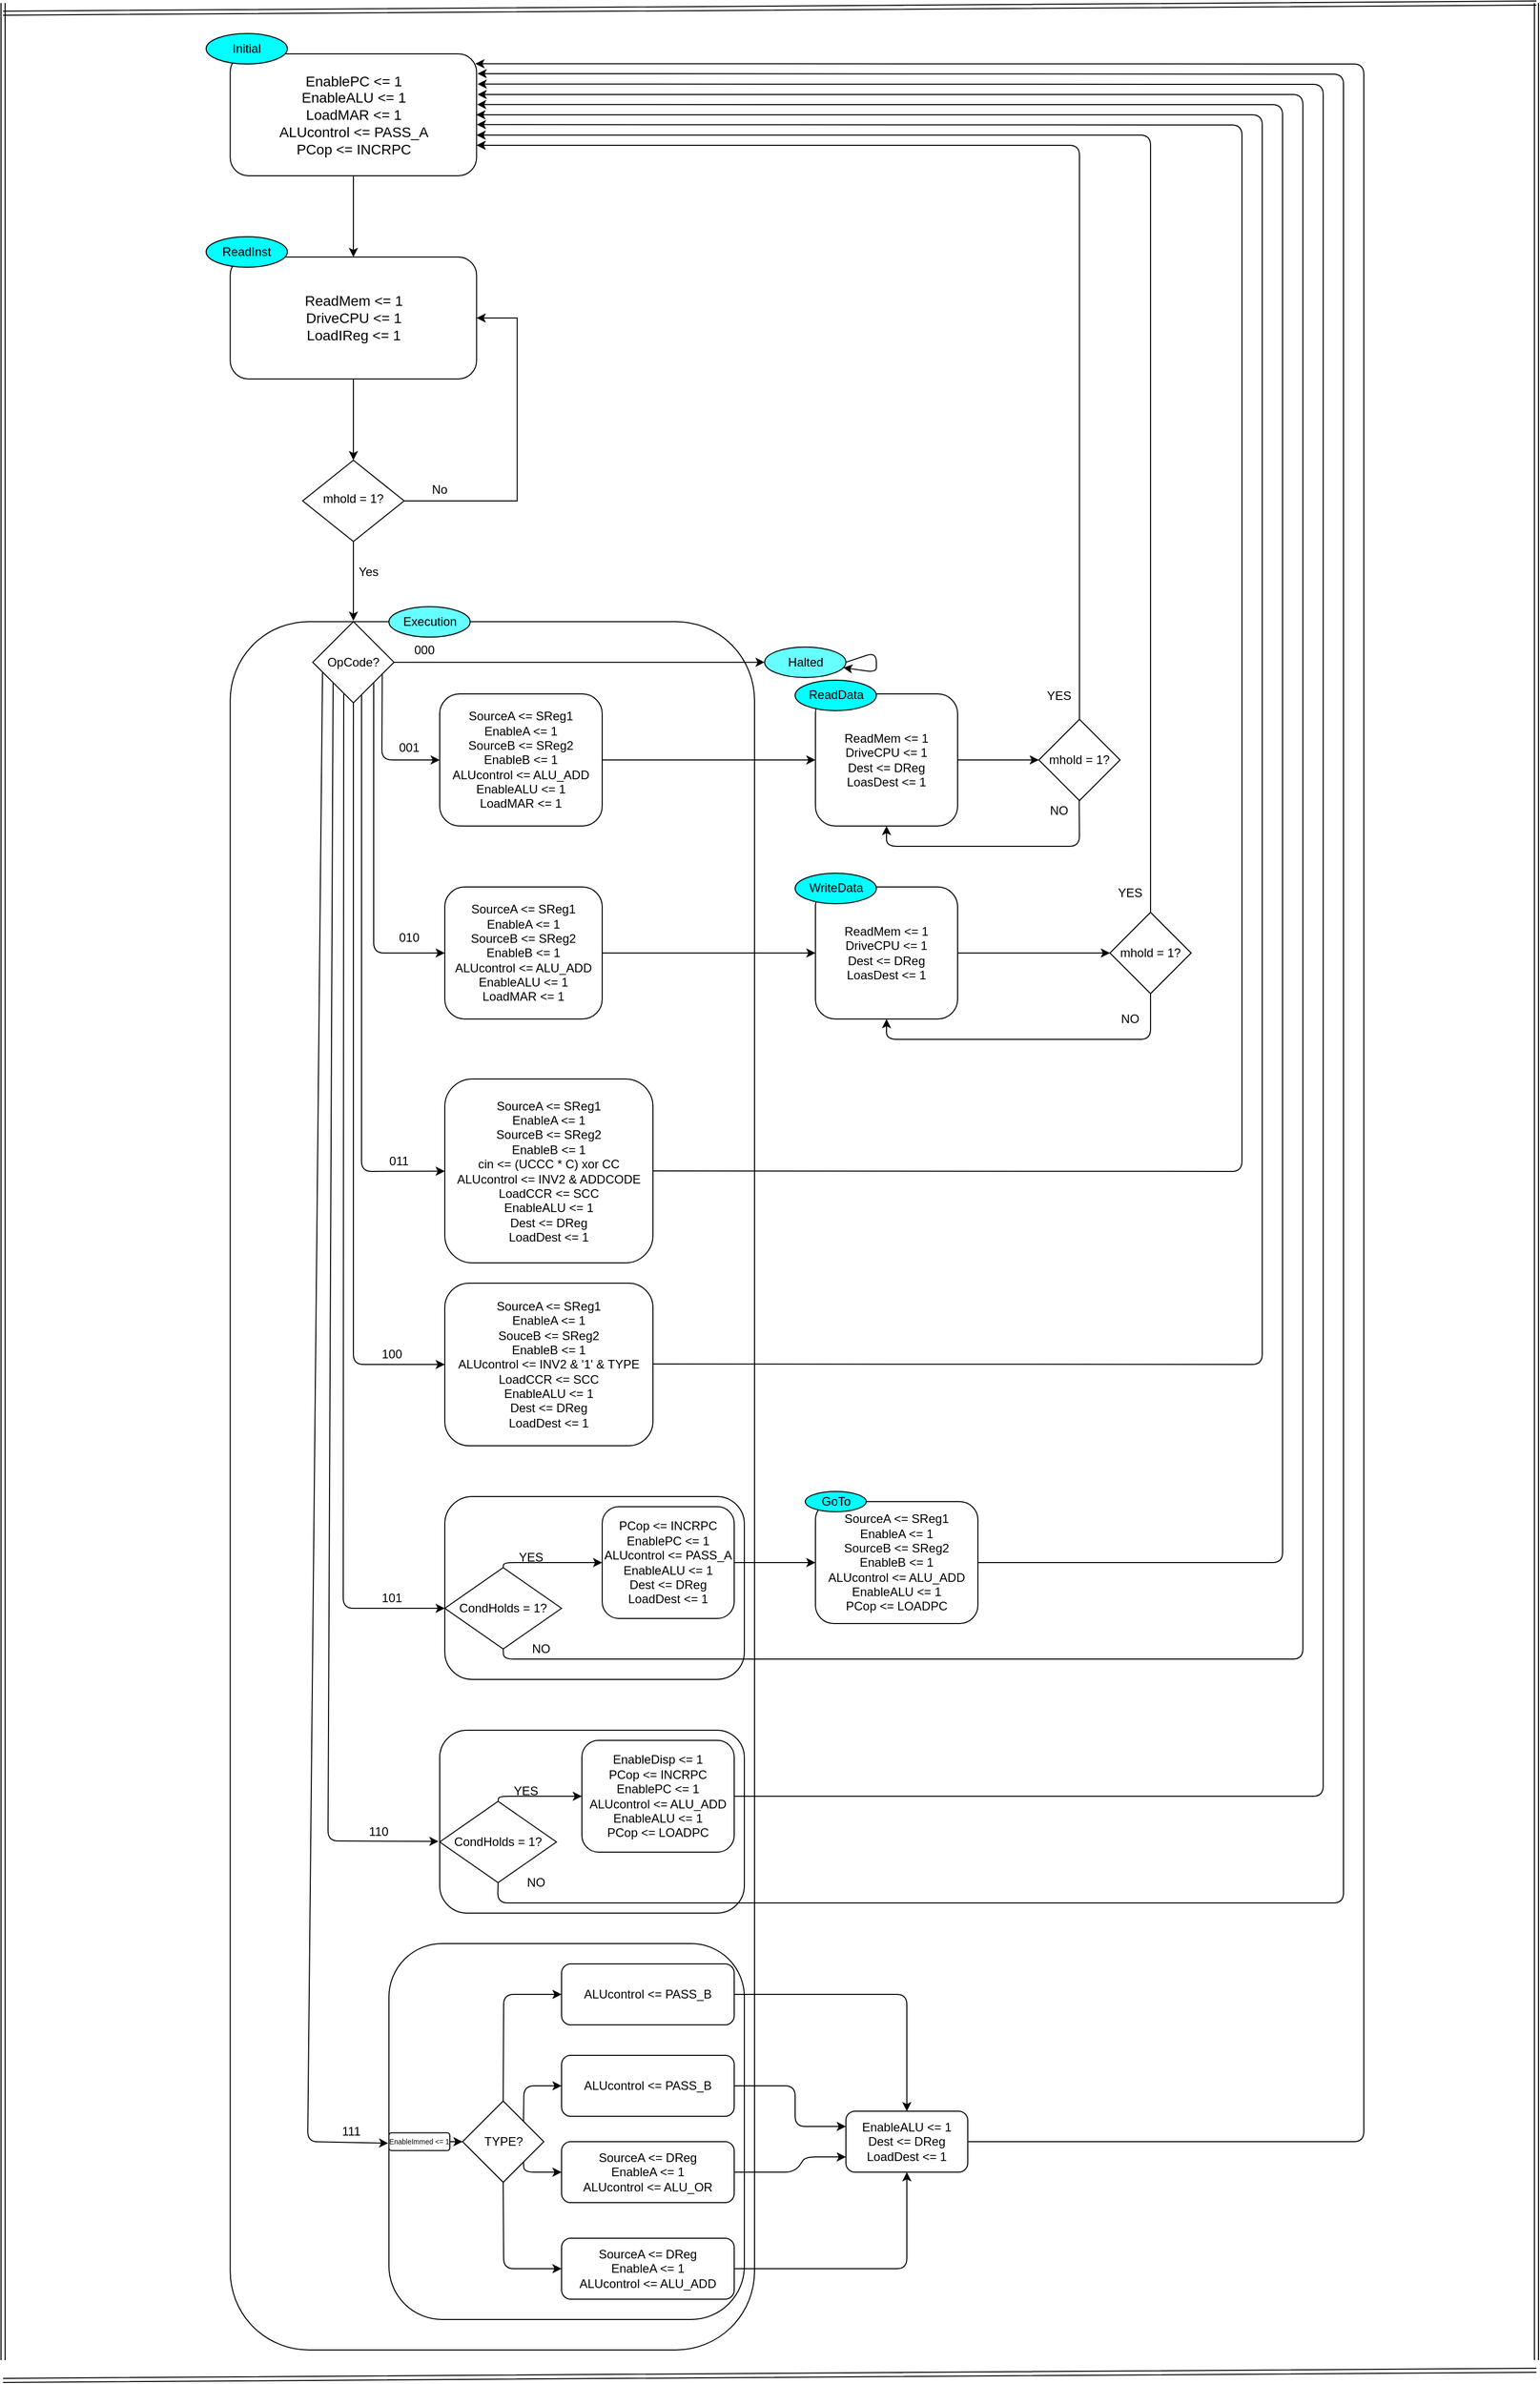 <mxfile version="13.1.11" type="device"><diagram id="C5RBs43oDa-KdzZeNtuy" name="Page-1"><mxGraphModel dx="2279" dy="2579" grid="1" gridSize="10" guides="1" tooltips="1" connect="1" arrows="1" fold="0" page="1" pageScale="1" pageWidth="827" pageHeight="1169" math="0" shadow="0"><root><mxCell id="WIyWlLk6GJQsqaUBKTNV-0"/><mxCell id="WIyWlLk6GJQsqaUBKTNV-1" parent="WIyWlLk6GJQsqaUBKTNV-0"/><mxCell id="sz8PeYaoMI6KrUiNtrEP-50" value="" style="edgeStyle=orthogonalEdgeStyle;rounded=0;orthogonalLoop=1;jettySize=auto;html=1;" parent="WIyWlLk6GJQsqaUBKTNV-1" source="WIyWlLk6GJQsqaUBKTNV-3" target="sz8PeYaoMI6KrUiNtrEP-1" edge="1"><mxGeometry relative="1" as="geometry"/></mxCell><mxCell id="WIyWlLk6GJQsqaUBKTNV-3" value="&lt;font style=&quot;font-size: 14px&quot;&gt;EnablePC &amp;lt;= 1&lt;br&gt;EnableALU &amp;lt;= 1&lt;br&gt;LoadMAR &amp;lt;= 1&lt;br&gt;ALUcontrol &amp;lt;= PASS_A&lt;br&gt;PCop &amp;lt;= INCRPC&lt;/font&gt;" style="rounded=1;whiteSpace=wrap;html=1;fontSize=12;glass=0;strokeWidth=1;shadow=0;" parent="WIyWlLk6GJQsqaUBKTNV-1" vertex="1"><mxGeometry x="1103.71" y="40" width="242.59" height="120" as="geometry"/></mxCell><mxCell id="sz8PeYaoMI6KrUiNtrEP-52" value="" style="edgeStyle=orthogonalEdgeStyle;rounded=0;orthogonalLoop=1;jettySize=auto;html=1;entryX=1;entryY=0.5;entryDx=0;entryDy=0;exitX=1;exitY=0.5;exitDx=0;exitDy=0;" parent="WIyWlLk6GJQsqaUBKTNV-1" source="WIyWlLk6GJQsqaUBKTNV-10" target="sz8PeYaoMI6KrUiNtrEP-1" edge="1"><mxGeometry relative="1" as="geometry"><mxPoint x="1386.3" y="300" as="targetPoint"/><Array as="points"><mxPoint x="1386.3" y="480"/><mxPoint x="1386.3" y="300"/></Array></mxGeometry></mxCell><mxCell id="WIyWlLk6GJQsqaUBKTNV-10" value="mhold = 1?" style="rhombus;whiteSpace=wrap;html=1;shadow=0;fontFamily=Helvetica;fontSize=12;align=center;strokeWidth=1;spacing=6;spacingTop=-4;" parent="WIyWlLk6GJQsqaUBKTNV-1" vertex="1"><mxGeometry x="1175.01" y="440" width="100" height="80" as="geometry"/></mxCell><mxCell id="sz8PeYaoMI6KrUiNtrEP-1" value="&lt;font style=&quot;font-size: 14px&quot;&gt;ReadMem &amp;lt;= 1&lt;br&gt;DriveCPU &amp;lt;= 1&lt;br&gt;LoadIReg &amp;lt;= 1&lt;/font&gt;" style="rounded=1;whiteSpace=wrap;html=1;" parent="WIyWlLk6GJQsqaUBKTNV-1" vertex="1"><mxGeometry x="1103.71" y="240" width="242.59" height="120" as="geometry"/></mxCell><mxCell id="sz8PeYaoMI6KrUiNtrEP-2" value="ReadInst" style="ellipse;whiteSpace=wrap;html=1;fillColor=#00FFFF;" parent="WIyWlLk6GJQsqaUBKTNV-1" vertex="1"><mxGeometry x="1080" y="220" width="80" height="30" as="geometry"/></mxCell><mxCell id="sz8PeYaoMI6KrUiNtrEP-3" value="Initial" style="ellipse;whiteSpace=wrap;html=1;fillColor=#00FFFF;" parent="WIyWlLk6GJQsqaUBKTNV-1" vertex="1"><mxGeometry x="1080" y="20" width="80" height="30" as="geometry"/></mxCell><mxCell id="sz8PeYaoMI6KrUiNtrEP-53" value="No" style="text;html=1;strokeColor=none;fillColor=none;align=center;verticalAlign=middle;whiteSpace=wrap;rounded=0;" parent="WIyWlLk6GJQsqaUBKTNV-1" vertex="1"><mxGeometry x="1290.3" y="459.41" width="40" height="20" as="geometry"/></mxCell><mxCell id="sz8PeYaoMI6KrUiNtrEP-54" value="" style="endArrow=classic;html=1;exitX=0.5;exitY=1;exitDx=0;exitDy=0;entryX=0.5;entryY=0;entryDx=0;entryDy=0;" parent="WIyWlLk6GJQsqaUBKTNV-1" source="sz8PeYaoMI6KrUiNtrEP-1" target="WIyWlLk6GJQsqaUBKTNV-10" edge="1"><mxGeometry width="50" height="50" relative="1" as="geometry"><mxPoint x="1206.3" y="410" as="sourcePoint"/><mxPoint x="1256.3" y="360" as="targetPoint"/></mxGeometry></mxCell><mxCell id="kN3cmHAn6LeQfgWfdMpv-16" value="" style="rounded=1;whiteSpace=wrap;html=1;" vertex="1" parent="WIyWlLk6GJQsqaUBKTNV-1"><mxGeometry x="1103.71" y="598.82" width="516.29" height="1701.18" as="geometry"/></mxCell><mxCell id="kN3cmHAn6LeQfgWfdMpv-17" value="" style="endArrow=classic;html=1;exitX=0.5;exitY=1;exitDx=0;exitDy=0;" edge="1" parent="WIyWlLk6GJQsqaUBKTNV-1" source="WIyWlLk6GJQsqaUBKTNV-10"><mxGeometry width="50" height="50" relative="1" as="geometry"><mxPoint x="1190" y="570" as="sourcePoint"/><mxPoint x="1225" y="598" as="targetPoint"/></mxGeometry></mxCell><mxCell id="kN3cmHAn6LeQfgWfdMpv-18" value="Yes" style="text;html=1;strokeColor=none;fillColor=none;align=center;verticalAlign=middle;whiteSpace=wrap;rounded=0;" vertex="1" parent="WIyWlLk6GJQsqaUBKTNV-1"><mxGeometry x="1220" y="540" width="40" height="20" as="geometry"/></mxCell><mxCell id="kN3cmHAn6LeQfgWfdMpv-19" value="OpCode?" style="rhombus;whiteSpace=wrap;html=1;" vertex="1" parent="WIyWlLk6GJQsqaUBKTNV-1"><mxGeometry x="1185.01" y="598.82" width="80" height="80" as="geometry"/></mxCell><mxCell id="kN3cmHAn6LeQfgWfdMpv-20" value="" style="endArrow=classic;html=1;exitX=1;exitY=0.5;exitDx=0;exitDy=0;entryX=0;entryY=0.5;entryDx=0;entryDy=0;" edge="1" parent="WIyWlLk6GJQsqaUBKTNV-1" source="kN3cmHAn6LeQfgWfdMpv-19" target="kN3cmHAn6LeQfgWfdMpv-57"><mxGeometry width="50" height="50" relative="1" as="geometry"><mxPoint x="1260" y="692.36" as="sourcePoint"/><mxPoint x="1580" y="639" as="targetPoint"/></mxGeometry></mxCell><mxCell id="kN3cmHAn6LeQfgWfdMpv-21" value="" style="endArrow=classic;html=1;exitX=0.855;exitY=0.637;exitDx=0;exitDy=0;exitPerimeter=0;" edge="1" parent="WIyWlLk6GJQsqaUBKTNV-1" source="kN3cmHAn6LeQfgWfdMpv-19" target="kN3cmHAn6LeQfgWfdMpv-22"><mxGeometry width="50" height="50" relative="1" as="geometry"><mxPoint x="1260" y="663" as="sourcePoint"/><mxPoint x="1610" y="680" as="targetPoint"/><Array as="points"><mxPoint x="1253" y="735"/></Array></mxGeometry></mxCell><mxCell id="kN3cmHAn6LeQfgWfdMpv-22" value="SourceA &amp;lt;= SReg1&lt;br&gt;EnableA &amp;lt;= 1&lt;br&gt;SourceB &amp;lt;= SReg2&lt;br&gt;EnableB &amp;lt;= 1&lt;br&gt;ALUcontrol &amp;lt;= ALU_ADD&lt;br&gt;EnableALU &amp;lt;= 1&lt;br&gt;LoadMAR &amp;lt;= 1" style="rounded=1;whiteSpace=wrap;html=1;" vertex="1" parent="WIyWlLk6GJQsqaUBKTNV-1"><mxGeometry x="1310" y="670" width="160" height="130" as="geometry"/></mxCell><mxCell id="kN3cmHAn6LeQfgWfdMpv-25" value="SourceA &amp;lt;= SReg1&lt;br&gt;EnableA &amp;lt;= 1&lt;br&gt;SourceB &amp;lt;= SReg2&lt;br&gt;EnableB &amp;lt;= 1&lt;br&gt;ALUcontrol &amp;lt;= ALU_ADD&lt;br&gt;EnableALU &amp;lt;= 1&lt;br&gt;LoadMAR &amp;lt;= 1" style="rounded=1;whiteSpace=wrap;html=1;" vertex="1" parent="WIyWlLk6GJQsqaUBKTNV-1"><mxGeometry x="1315.01" y="860" width="154.99" height="130" as="geometry"/></mxCell><mxCell id="kN3cmHAn6LeQfgWfdMpv-31" value="" style="endArrow=classic;html=1;entryX=0;entryY=0.5;entryDx=0;entryDy=0;exitX=1;exitY=1;exitDx=0;exitDy=0;" edge="1" parent="WIyWlLk6GJQsqaUBKTNV-1" source="kN3cmHAn6LeQfgWfdMpv-19" target="kN3cmHAn6LeQfgWfdMpv-25"><mxGeometry width="50" height="50" relative="1" as="geometry"><mxPoint x="1194" y="771.17" as="sourcePoint"/><mxPoint x="1244" y="721.17" as="targetPoint"/><Array as="points"><mxPoint x="1245" y="925"/></Array></mxGeometry></mxCell><mxCell id="kN3cmHAn6LeQfgWfdMpv-32" value="ReadMem &amp;lt;= 1&lt;br&gt;DriveCPU &amp;lt;= 1&lt;br&gt;Dest &amp;lt;= DReg&lt;br&gt;LoasDest &amp;lt;= 1" style="rounded=1;whiteSpace=wrap;html=1;" vertex="1" parent="WIyWlLk6GJQsqaUBKTNV-1"><mxGeometry x="1680" y="670" width="140" height="130" as="geometry"/></mxCell><mxCell id="kN3cmHAn6LeQfgWfdMpv-33" value="" style="ellipse;whiteSpace=wrap;html=1;fillColor=#00FFFF;" vertex="1" parent="WIyWlLk6GJQsqaUBKTNV-1"><mxGeometry x="1660" y="656.48" width="80" height="30" as="geometry"/></mxCell><mxCell id="kN3cmHAn6LeQfgWfdMpv-34" value="ReadData" style="text;html=1;strokeColor=none;fillColor=none;align=center;verticalAlign=middle;whiteSpace=wrap;rounded=0;" vertex="1" parent="WIyWlLk6GJQsqaUBKTNV-1"><mxGeometry x="1682.5" y="666.48" width="35" height="10" as="geometry"/></mxCell><mxCell id="kN3cmHAn6LeQfgWfdMpv-35" value="000" style="text;html=1;strokeColor=none;fillColor=none;align=center;verticalAlign=middle;whiteSpace=wrap;rounded=0;" vertex="1" parent="WIyWlLk6GJQsqaUBKTNV-1"><mxGeometry x="1275.01" y="617.06" width="40" height="20" as="geometry"/></mxCell><mxCell id="kN3cmHAn6LeQfgWfdMpv-36" value="001" style="text;html=1;strokeColor=none;fillColor=none;align=center;verticalAlign=middle;whiteSpace=wrap;rounded=0;" vertex="1" parent="WIyWlLk6GJQsqaUBKTNV-1"><mxGeometry x="1260" y="713.24" width="40" height="20" as="geometry"/></mxCell><mxCell id="kN3cmHAn6LeQfgWfdMpv-37" value="010" style="text;html=1;strokeColor=none;fillColor=none;align=center;verticalAlign=middle;whiteSpace=wrap;rounded=0;" vertex="1" parent="WIyWlLk6GJQsqaUBKTNV-1"><mxGeometry x="1260" y="900" width="40" height="20" as="geometry"/></mxCell><mxCell id="kN3cmHAn6LeQfgWfdMpv-38" value="" style="endArrow=classic;html=1;entryX=0;entryY=0.5;entryDx=0;entryDy=0;exitX=1;exitY=0.5;exitDx=0;exitDy=0;" edge="1" parent="WIyWlLk6GJQsqaUBKTNV-1" source="kN3cmHAn6LeQfgWfdMpv-22" target="kN3cmHAn6LeQfgWfdMpv-32"><mxGeometry width="50" height="50" relative="1" as="geometry"><mxPoint x="1440" y="700" as="sourcePoint"/><mxPoint x="1490" y="650" as="targetPoint"/></mxGeometry></mxCell><mxCell id="kN3cmHAn6LeQfgWfdMpv-39" value="" style="endArrow=classic;html=1;exitX=1;exitY=0.5;exitDx=0;exitDy=0;" edge="1" parent="WIyWlLk6GJQsqaUBKTNV-1" source="kN3cmHAn6LeQfgWfdMpv-32"><mxGeometry width="50" height="50" relative="1" as="geometry"><mxPoint x="1910" y="760" as="sourcePoint"/><mxPoint x="1900" y="735" as="targetPoint"/></mxGeometry></mxCell><mxCell id="kN3cmHAn6LeQfgWfdMpv-40" value="mhold = 1?" style="rhombus;whiteSpace=wrap;html=1;" vertex="1" parent="WIyWlLk6GJQsqaUBKTNV-1"><mxGeometry x="1900" y="695" width="80" height="80" as="geometry"/></mxCell><mxCell id="kN3cmHAn6LeQfgWfdMpv-42" value="" style="endArrow=classic;html=1;exitX=0.5;exitY=0;exitDx=0;exitDy=0;entryX=1;entryY=0.75;entryDx=0;entryDy=0;" edge="1" parent="WIyWlLk6GJQsqaUBKTNV-1" source="kN3cmHAn6LeQfgWfdMpv-40" target="WIyWlLk6GJQsqaUBKTNV-3"><mxGeometry width="50" height="50" relative="1" as="geometry"><mxPoint x="1860" y="687.06" as="sourcePoint"/><mxPoint x="1370" y="160" as="targetPoint"/><Array as="points"><mxPoint x="1940" y="130"/></Array></mxGeometry></mxCell><mxCell id="kN3cmHAn6LeQfgWfdMpv-43" value="" style="endArrow=classic;html=1;exitX=0.5;exitY=0;exitDx=0;exitDy=0;entryX=0.5;entryY=1;entryDx=0;entryDy=0;" edge="1" parent="WIyWlLk6GJQsqaUBKTNV-1" target="kN3cmHAn6LeQfgWfdMpv-32"><mxGeometry width="50" height="50" relative="1" as="geometry"><mxPoint x="1939.71" y="775" as="sourcePoint"/><mxPoint x="1790" y="920" as="targetPoint"/><Array as="points"><mxPoint x="1940" y="820"/><mxPoint x="1750" y="820"/></Array></mxGeometry></mxCell><mxCell id="kN3cmHAn6LeQfgWfdMpv-44" value="NO" style="text;html=1;strokeColor=none;fillColor=none;align=center;verticalAlign=middle;whiteSpace=wrap;rounded=0;" vertex="1" parent="WIyWlLk6GJQsqaUBKTNV-1"><mxGeometry x="1900" y="775" width="40" height="20" as="geometry"/></mxCell><mxCell id="kN3cmHAn6LeQfgWfdMpv-45" value="YES" style="text;html=1;strokeColor=none;fillColor=none;align=center;verticalAlign=middle;whiteSpace=wrap;rounded=0;" vertex="1" parent="WIyWlLk6GJQsqaUBKTNV-1"><mxGeometry x="1900" y="662.36" width="40" height="20" as="geometry"/></mxCell><mxCell id="kN3cmHAn6LeQfgWfdMpv-47" value="ReadMem &amp;lt;= 1&lt;br&gt;DriveCPU &amp;lt;= 1&lt;br&gt;Dest &amp;lt;= DReg&lt;br&gt;LoasDest &amp;lt;= 1" style="rounded=1;whiteSpace=wrap;html=1;" vertex="1" parent="WIyWlLk6GJQsqaUBKTNV-1"><mxGeometry x="1680" y="860" width="140" height="130" as="geometry"/></mxCell><mxCell id="kN3cmHAn6LeQfgWfdMpv-48" value="" style="ellipse;whiteSpace=wrap;html=1;fillColor=#00FFFF;" vertex="1" parent="WIyWlLk6GJQsqaUBKTNV-1"><mxGeometry x="1660" y="846.48" width="80" height="30" as="geometry"/></mxCell><mxCell id="kN3cmHAn6LeQfgWfdMpv-49" value="WriteData" style="text;html=1;strokeColor=none;fillColor=none;align=center;verticalAlign=middle;whiteSpace=wrap;rounded=0;" vertex="1" parent="WIyWlLk6GJQsqaUBKTNV-1"><mxGeometry x="1682.5" y="856.48" width="35" height="10" as="geometry"/></mxCell><mxCell id="kN3cmHAn6LeQfgWfdMpv-50" value="" style="endArrow=classic;html=1;exitX=1;exitY=0.5;exitDx=0;exitDy=0;entryX=0;entryY=0.5;entryDx=0;entryDy=0;" edge="1" parent="WIyWlLk6GJQsqaUBKTNV-1" source="kN3cmHAn6LeQfgWfdMpv-47" target="kN3cmHAn6LeQfgWfdMpv-51"><mxGeometry width="50" height="50" relative="1" as="geometry"><mxPoint x="1910" y="950" as="sourcePoint"/><mxPoint x="1900" y="925" as="targetPoint"/></mxGeometry></mxCell><mxCell id="kN3cmHAn6LeQfgWfdMpv-51" value="mhold = 1?" style="rhombus;whiteSpace=wrap;html=1;" vertex="1" parent="WIyWlLk6GJQsqaUBKTNV-1"><mxGeometry x="1970" y="885" width="80" height="80" as="geometry"/></mxCell><mxCell id="kN3cmHAn6LeQfgWfdMpv-52" value="" style="endArrow=classic;html=1;exitX=0.5;exitY=1;exitDx=0;exitDy=0;entryX=0.5;entryY=1;entryDx=0;entryDy=0;" edge="1" parent="WIyWlLk6GJQsqaUBKTNV-1" target="kN3cmHAn6LeQfgWfdMpv-47" source="kN3cmHAn6LeQfgWfdMpv-51"><mxGeometry width="50" height="50" relative="1" as="geometry"><mxPoint x="1939.71" y="965" as="sourcePoint"/><mxPoint x="1790" y="1110" as="targetPoint"/><Array as="points"><mxPoint x="2010" y="1010"/><mxPoint x="1750" y="1010"/></Array></mxGeometry></mxCell><mxCell id="kN3cmHAn6LeQfgWfdMpv-53" value="NO" style="text;html=1;strokeColor=none;fillColor=none;align=center;verticalAlign=middle;whiteSpace=wrap;rounded=0;" vertex="1" parent="WIyWlLk6GJQsqaUBKTNV-1"><mxGeometry x="1970" y="980" width="40" height="20" as="geometry"/></mxCell><mxCell id="kN3cmHAn6LeQfgWfdMpv-54" value="YES" style="text;html=1;strokeColor=none;fillColor=none;align=center;verticalAlign=middle;whiteSpace=wrap;rounded=0;" vertex="1" parent="WIyWlLk6GJQsqaUBKTNV-1"><mxGeometry x="1970" y="856.48" width="40" height="20" as="geometry"/></mxCell><mxCell id="kN3cmHAn6LeQfgWfdMpv-55" value="" style="endArrow=classic;html=1;exitX=1;exitY=0.5;exitDx=0;exitDy=0;entryX=0;entryY=0.5;entryDx=0;entryDy=0;" edge="1" parent="WIyWlLk6GJQsqaUBKTNV-1" source="kN3cmHAn6LeQfgWfdMpv-25" target="kN3cmHAn6LeQfgWfdMpv-47"><mxGeometry width="50" height="50" relative="1" as="geometry"><mxPoint x="1610" y="920" as="sourcePoint"/><mxPoint x="1660" y="870" as="targetPoint"/></mxGeometry></mxCell><mxCell id="kN3cmHAn6LeQfgWfdMpv-56" value="" style="endArrow=classic;html=1;exitX=0.5;exitY=0;exitDx=0;exitDy=0;" edge="1" parent="WIyWlLk6GJQsqaUBKTNV-1" source="kN3cmHAn6LeQfgWfdMpv-51"><mxGeometry width="50" height="50" relative="1" as="geometry"><mxPoint x="1790" y="910" as="sourcePoint"/><mxPoint x="1346.267" y="120" as="targetPoint"/><Array as="points"><mxPoint x="2010" y="120"/></Array></mxGeometry></mxCell><mxCell id="kN3cmHAn6LeQfgWfdMpv-57" value="" style="ellipse;whiteSpace=wrap;html=1;fillColor=#66FFFF;" vertex="1" parent="WIyWlLk6GJQsqaUBKTNV-1"><mxGeometry x="1630" y="623.82" width="80" height="30" as="geometry"/></mxCell><mxCell id="kN3cmHAn6LeQfgWfdMpv-58" value="Halted" style="text;html=1;strokeColor=none;fillColor=none;align=center;verticalAlign=middle;whiteSpace=wrap;rounded=0;" vertex="1" parent="WIyWlLk6GJQsqaUBKTNV-1"><mxGeometry x="1652.5" y="633.82" width="35" height="10" as="geometry"/></mxCell><mxCell id="kN3cmHAn6LeQfgWfdMpv-59" value="" style="endArrow=classic;html=1;exitX=1;exitY=0.5;exitDx=0;exitDy=0;" edge="1" parent="WIyWlLk6GJQsqaUBKTNV-1" source="kN3cmHAn6LeQfgWfdMpv-57" target="kN3cmHAn6LeQfgWfdMpv-57"><mxGeometry width="50" height="50" relative="1" as="geometry"><mxPoint x="1670" y="690.58" as="sourcePoint"/><mxPoint x="1740" y="650.58" as="targetPoint"/><Array as="points"><mxPoint x="1740" y="643.58"/></Array></mxGeometry></mxCell><mxCell id="kN3cmHAn6LeQfgWfdMpv-60" value="" style="ellipse;whiteSpace=wrap;html=1;fillColor=#66FFFF;" vertex="1" parent="WIyWlLk6GJQsqaUBKTNV-1"><mxGeometry x="1260" y="584.12" width="80" height="30" as="geometry"/></mxCell><mxCell id="kN3cmHAn6LeQfgWfdMpv-61" value="Execution" style="text;html=1;strokeColor=none;fillColor=none;align=center;verticalAlign=middle;whiteSpace=wrap;rounded=0;" vertex="1" parent="WIyWlLk6GJQsqaUBKTNV-1"><mxGeometry x="1282.5" y="594.12" width="35" height="10" as="geometry"/></mxCell><mxCell id="kN3cmHAn6LeQfgWfdMpv-62" value="" style="endArrow=classic;html=1;" edge="1" parent="WIyWlLk6GJQsqaUBKTNV-1" target="kN3cmHAn6LeQfgWfdMpv-63"><mxGeometry width="50" height="50" relative="1" as="geometry"><mxPoint x="1233" y="671" as="sourcePoint"/><mxPoint x="1680" y="830" as="targetPoint"/><Array as="points"><mxPoint x="1233" y="1140"/></Array></mxGeometry></mxCell><mxCell id="kN3cmHAn6LeQfgWfdMpv-63" value="SourceA &amp;lt;= SReg1&lt;br&gt;EnableA &amp;lt;= 1&lt;br&gt;SourceB &amp;lt;= SReg2&lt;br&gt;EnableB &amp;lt;= 1&lt;br&gt;cin &amp;lt;= (UCCC * C) xor CC&lt;br&gt;ALUcontrol &amp;lt;= INV2 &amp;amp; ADDCODE&lt;br&gt;LoadCCR &amp;lt;= SCC&lt;br&gt;EnableALU &amp;lt;= 1&lt;br&gt;Dest &amp;lt;= DReg&lt;br&gt;LoadDest &amp;lt;= 1&lt;br&gt;" style="rounded=1;whiteSpace=wrap;html=1;" vertex="1" parent="WIyWlLk6GJQsqaUBKTNV-1"><mxGeometry x="1315.01" y="1049" width="204.99" height="181" as="geometry"/></mxCell><mxCell id="kN3cmHAn6LeQfgWfdMpv-64" value="" style="endArrow=classic;html=1;exitX=0.5;exitY=1;exitDx=0;exitDy=0;entryX=0;entryY=0.5;entryDx=0;entryDy=0;" edge="1" parent="WIyWlLk6GJQsqaUBKTNV-1" source="kN3cmHAn6LeQfgWfdMpv-19" target="kN3cmHAn6LeQfgWfdMpv-73"><mxGeometry width="50" height="50" relative="1" as="geometry"><mxPoint x="1230" y="690" as="sourcePoint"/><mxPoint x="1224.84" y="707.04" as="targetPoint"/><Array as="points"><mxPoint x="1225" y="1330"/></Array></mxGeometry></mxCell><mxCell id="kN3cmHAn6LeQfgWfdMpv-67" value="" style="endArrow=classic;html=1;exitX=0;exitY=1;exitDx=0;exitDy=0;entryX=-0.004;entryY=0.608;entryDx=0;entryDy=0;entryPerimeter=0;" edge="1" parent="WIyWlLk6GJQsqaUBKTNV-1" source="kN3cmHAn6LeQfgWfdMpv-19" target="kN3cmHAn6LeQfgWfdMpv-90"><mxGeometry width="50" height="50" relative="1" as="geometry"><mxPoint x="1220" y="710" as="sourcePoint"/><mxPoint x="1204.8" y="706.44" as="targetPoint"/><Array as="points"><mxPoint x="1200" y="1799"/></Array></mxGeometry></mxCell><mxCell id="kN3cmHAn6LeQfgWfdMpv-69" value="" style="endArrow=classic;html=1;exitX=0.381;exitY=0.885;exitDx=0;exitDy=0;exitPerimeter=0;entryX=0;entryY=0.5;entryDx=0;entryDy=0;" edge="1" parent="WIyWlLk6GJQsqaUBKTNV-1" source="kN3cmHAn6LeQfgWfdMpv-19" target="kN3cmHAn6LeQfgWfdMpv-77"><mxGeometry width="50" height="50" relative="1" as="geometry"><mxPoint x="1220" y="710" as="sourcePoint"/><mxPoint x="1214.88" y="705.24" as="targetPoint"/><Array as="points"><mxPoint x="1215" y="1570"/></Array></mxGeometry></mxCell><mxCell id="kN3cmHAn6LeQfgWfdMpv-70" value="" style="endArrow=classic;html=1;exitX=0.381;exitY=0.885;exitDx=0;exitDy=0;exitPerimeter=0;entryX=-0.002;entryY=0.531;entryDx=0;entryDy=0;entryPerimeter=0;" edge="1" parent="WIyWlLk6GJQsqaUBKTNV-1" target="kN3cmHAn6LeQfgWfdMpv-99"><mxGeometry width="50" height="50" relative="1" as="geometry"><mxPoint x="1194.61" y="648.24" as="sourcePoint"/><mxPoint x="1258" y="2096" as="targetPoint"/><Array as="points"><mxPoint x="1180" y="2095"/></Array></mxGeometry></mxCell><mxCell id="kN3cmHAn6LeQfgWfdMpv-71" value="011" style="text;html=1;strokeColor=none;fillColor=none;align=center;verticalAlign=middle;whiteSpace=wrap;rounded=0;" vertex="1" parent="WIyWlLk6GJQsqaUBKTNV-1"><mxGeometry x="1250.3" y="1120" width="40" height="20" as="geometry"/></mxCell><mxCell id="kN3cmHAn6LeQfgWfdMpv-72" value="" style="endArrow=classic;html=1;exitX=1;exitY=0.5;exitDx=0;exitDy=0;entryX=1.001;entryY=0.58;entryDx=0;entryDy=0;entryPerimeter=0;" edge="1" parent="WIyWlLk6GJQsqaUBKTNV-1" source="kN3cmHAn6LeQfgWfdMpv-63" target="WIyWlLk6GJQsqaUBKTNV-3"><mxGeometry width="50" height="50" relative="1" as="geometry"><mxPoint x="1660" y="1230" as="sourcePoint"/><mxPoint x="1800" y="110" as="targetPoint"/><Array as="points"><mxPoint x="2100" y="1140"/><mxPoint x="2100" y="110"/></Array></mxGeometry></mxCell><mxCell id="kN3cmHAn6LeQfgWfdMpv-73" value="SourceA &amp;lt;= SReg1&lt;br&gt;EnableA &amp;lt;= 1&lt;br&gt;SouceB &amp;lt;= SReg2&lt;br&gt;EnableB &amp;lt;= 1&lt;br&gt;ALUcontrol &amp;lt;= INV2 &amp;amp; '1' &amp;amp; TYPE&lt;br&gt;LoadCCR &amp;lt;= SCC&lt;br&gt;EnableALU &amp;lt;= 1&lt;br&gt;Dest &amp;lt;= DReg&lt;br&gt;LoadDest &amp;lt;= 1&lt;br&gt;" style="rounded=1;whiteSpace=wrap;html=1;fillColor=#FFFFFF;" vertex="1" parent="WIyWlLk6GJQsqaUBKTNV-1"><mxGeometry x="1315.01" y="1250" width="204.99" height="160" as="geometry"/></mxCell><mxCell id="kN3cmHAn6LeQfgWfdMpv-74" value="100" style="text;html=1;strokeColor=none;fillColor=none;align=center;verticalAlign=middle;whiteSpace=wrap;rounded=0;" vertex="1" parent="WIyWlLk6GJQsqaUBKTNV-1"><mxGeometry x="1242.5" y="1310" width="40" height="20" as="geometry"/></mxCell><mxCell id="kN3cmHAn6LeQfgWfdMpv-75" value="" style="endArrow=classic;html=1;exitX=1;exitY=0.5;exitDx=0;exitDy=0;" edge="1" parent="WIyWlLk6GJQsqaUBKTNV-1"><mxGeometry width="50" height="50" relative="1" as="geometry"><mxPoint x="1519.76" y="1329.5" as="sourcePoint"/><mxPoint x="1346" y="100" as="targetPoint"/><Array as="points"><mxPoint x="2120" y="1330"/><mxPoint x="2120" y="820"/><mxPoint x="2120" y="100"/></Array></mxGeometry></mxCell><mxCell id="kN3cmHAn6LeQfgWfdMpv-76" value="" style="rounded=1;whiteSpace=wrap;html=1;fillColor=#FFFFFF;" vertex="1" parent="WIyWlLk6GJQsqaUBKTNV-1"><mxGeometry x="1315.01" y="1460" width="294.99" height="180" as="geometry"/></mxCell><mxCell id="kN3cmHAn6LeQfgWfdMpv-77" value="CondHolds = 1?" style="rhombus;whiteSpace=wrap;html=1;fillColor=#FFFFFF;" vertex="1" parent="WIyWlLk6GJQsqaUBKTNV-1"><mxGeometry x="1315.01" y="1530" width="114.99" height="80" as="geometry"/></mxCell><mxCell id="kN3cmHAn6LeQfgWfdMpv-78" value="" style="endArrow=classic;html=1;exitX=0.5;exitY=0;exitDx=0;exitDy=0;entryX=0;entryY=0.5;entryDx=0;entryDy=0;" edge="1" parent="WIyWlLk6GJQsqaUBKTNV-1" source="kN3cmHAn6LeQfgWfdMpv-77" target="kN3cmHAn6LeQfgWfdMpv-79"><mxGeometry width="50" height="50" relative="1" as="geometry"><mxPoint x="1580" y="1580" as="sourcePoint"/><mxPoint x="1630" y="1530" as="targetPoint"/><Array as="points"><mxPoint x="1373" y="1525"/></Array></mxGeometry></mxCell><mxCell id="kN3cmHAn6LeQfgWfdMpv-79" value="PCop &amp;lt;= INCRPC&lt;br&gt;EnablePC &amp;lt;= 1&lt;br&gt;ALUcontrol &amp;lt;= PASS_A&lt;br&gt;EnableALU &amp;lt;= 1&lt;br&gt;Dest &amp;lt;= DReg&lt;br&gt;LoadDest &amp;lt;= 1" style="rounded=1;whiteSpace=wrap;html=1;fillColor=#FFFFFF;" vertex="1" parent="WIyWlLk6GJQsqaUBKTNV-1"><mxGeometry x="1470" y="1470" width="130" height="110" as="geometry"/></mxCell><mxCell id="kN3cmHAn6LeQfgWfdMpv-81" value="" style="endArrow=classic;html=1;exitX=0.5;exitY=1;exitDx=0;exitDy=0;entryX=1.004;entryY=0.333;entryDx=0;entryDy=0;entryPerimeter=0;" edge="1" parent="WIyWlLk6GJQsqaUBKTNV-1" source="kN3cmHAn6LeQfgWfdMpv-77" target="WIyWlLk6GJQsqaUBKTNV-3"><mxGeometry width="50" height="50" relative="1" as="geometry"><mxPoint x="1368.88" y="1620.21" as="sourcePoint"/><mxPoint x="1360" y="80" as="targetPoint"/><Array as="points"><mxPoint x="1373" y="1620"/><mxPoint x="2160" y="1620"/><mxPoint x="2160" y="80"/></Array></mxGeometry></mxCell><mxCell id="kN3cmHAn6LeQfgWfdMpv-82" value="YES" style="text;html=1;strokeColor=none;fillColor=none;align=center;verticalAlign=middle;whiteSpace=wrap;rounded=0;" vertex="1" parent="WIyWlLk6GJQsqaUBKTNV-1"><mxGeometry x="1380" y="1510" width="40" height="20" as="geometry"/></mxCell><mxCell id="kN3cmHAn6LeQfgWfdMpv-83" value="NO" style="text;html=1;strokeColor=none;fillColor=none;align=center;verticalAlign=middle;whiteSpace=wrap;rounded=0;" vertex="1" parent="WIyWlLk6GJQsqaUBKTNV-1"><mxGeometry x="1390" y="1600" width="40" height="20" as="geometry"/></mxCell><mxCell id="kN3cmHAn6LeQfgWfdMpv-84" value="SourceA &amp;lt;= SReg1&lt;br&gt;EnableA &amp;lt;= 1&lt;br&gt;SourceB &amp;lt;= SReg2&lt;br&gt;EnableB &amp;lt;= 1&lt;br&gt;ALUcontrol &amp;lt;= ALU_ADD&lt;br&gt;EnableALU &amp;lt;= 1&lt;br&gt;PCop &amp;lt;= LOADPC" style="rounded=1;whiteSpace=wrap;html=1;fillColor=#FFFFFF;" vertex="1" parent="WIyWlLk6GJQsqaUBKTNV-1"><mxGeometry x="1680" y="1465" width="160" height="120" as="geometry"/></mxCell><mxCell id="kN3cmHAn6LeQfgWfdMpv-85" value="" style="ellipse;whiteSpace=wrap;html=1;fillColor=#00FFFF;" vertex="1" parent="WIyWlLk6GJQsqaUBKTNV-1"><mxGeometry x="1670" y="1455" width="60" height="20" as="geometry"/></mxCell><mxCell id="kN3cmHAn6LeQfgWfdMpv-86" value="GoTo" style="text;html=1;strokeColor=none;fillColor=none;align=center;verticalAlign=middle;whiteSpace=wrap;rounded=0;" vertex="1" parent="WIyWlLk6GJQsqaUBKTNV-1"><mxGeometry x="1682.5" y="1460" width="35" height="10" as="geometry"/></mxCell><mxCell id="kN3cmHAn6LeQfgWfdMpv-87" value="" style="endArrow=classic;html=1;exitX=1;exitY=0.5;exitDx=0;exitDy=0;entryX=0;entryY=0.5;entryDx=0;entryDy=0;" edge="1" parent="WIyWlLk6GJQsqaUBKTNV-1" source="kN3cmHAn6LeQfgWfdMpv-79" target="kN3cmHAn6LeQfgWfdMpv-84"><mxGeometry width="50" height="50" relative="1" as="geometry"><mxPoint x="1690" y="1570" as="sourcePoint"/><mxPoint x="1740" y="1520" as="targetPoint"/></mxGeometry></mxCell><mxCell id="kN3cmHAn6LeQfgWfdMpv-88" value="" style="endArrow=classic;html=1;exitX=1;exitY=0.5;exitDx=0;exitDy=0;entryX=1.002;entryY=0.416;entryDx=0;entryDy=0;entryPerimeter=0;" edge="1" parent="WIyWlLk6GJQsqaUBKTNV-1" source="kN3cmHAn6LeQfgWfdMpv-84" target="WIyWlLk6GJQsqaUBKTNV-3"><mxGeometry width="50" height="50" relative="1" as="geometry"><mxPoint x="1930" y="1560" as="sourcePoint"/><mxPoint x="1350" y="90" as="targetPoint"/><Array as="points"><mxPoint x="2140" y="1525"/><mxPoint x="2140" y="90"/></Array></mxGeometry></mxCell><mxCell id="kN3cmHAn6LeQfgWfdMpv-89" value="101" style="text;html=1;strokeColor=none;fillColor=none;align=center;verticalAlign=middle;whiteSpace=wrap;rounded=0;" vertex="1" parent="WIyWlLk6GJQsqaUBKTNV-1"><mxGeometry x="1243" y="1550" width="40" height="20" as="geometry"/></mxCell><mxCell id="kN3cmHAn6LeQfgWfdMpv-90" value="" style="rounded=1;whiteSpace=wrap;html=1;fillColor=#FFFFFF;" vertex="1" parent="WIyWlLk6GJQsqaUBKTNV-1"><mxGeometry x="1310" y="1690" width="300" height="180" as="geometry"/></mxCell><mxCell id="kN3cmHAn6LeQfgWfdMpv-91" value="CondHolds = 1?" style="rhombus;whiteSpace=wrap;html=1;fillColor=#FFFFFF;" vertex="1" parent="WIyWlLk6GJQsqaUBKTNV-1"><mxGeometry x="1310" y="1760" width="114.99" height="80" as="geometry"/></mxCell><mxCell id="kN3cmHAn6LeQfgWfdMpv-92" value="" style="endArrow=classic;html=1;exitX=0.5;exitY=0;exitDx=0;exitDy=0;entryX=0;entryY=0.5;entryDx=0;entryDy=0;" edge="1" parent="WIyWlLk6GJQsqaUBKTNV-1" source="kN3cmHAn6LeQfgWfdMpv-91" target="kN3cmHAn6LeQfgWfdMpv-93"><mxGeometry width="50" height="50" relative="1" as="geometry"><mxPoint x="1574.99" y="1810" as="sourcePoint"/><mxPoint x="1624.99" y="1760" as="targetPoint"/><Array as="points"><mxPoint x="1367.99" y="1755"/></Array></mxGeometry></mxCell><mxCell id="kN3cmHAn6LeQfgWfdMpv-93" value="EnableDisp &amp;lt;= 1&lt;br&gt;PCop &amp;lt;= INCRPC&lt;br&gt;EnablePC &amp;lt;= 1&lt;br&gt;ALUcontrol &amp;lt;= ALU_ADD&lt;br&gt;EnableALU &amp;lt;= 1&lt;br&gt;PCop &amp;lt;= LOADPC" style="rounded=1;whiteSpace=wrap;html=1;fillColor=#FFFFFF;" vertex="1" parent="WIyWlLk6GJQsqaUBKTNV-1"><mxGeometry x="1450" y="1700" width="150" height="110" as="geometry"/></mxCell><mxCell id="kN3cmHAn6LeQfgWfdMpv-94" value="YES" style="text;html=1;strokeColor=none;fillColor=none;align=center;verticalAlign=middle;whiteSpace=wrap;rounded=0;" vertex="1" parent="WIyWlLk6GJQsqaUBKTNV-1"><mxGeometry x="1374.99" y="1740" width="40" height="20" as="geometry"/></mxCell><mxCell id="kN3cmHAn6LeQfgWfdMpv-95" value="NO" style="text;html=1;strokeColor=none;fillColor=none;align=center;verticalAlign=middle;whiteSpace=wrap;rounded=0;" vertex="1" parent="WIyWlLk6GJQsqaUBKTNV-1"><mxGeometry x="1384.99" y="1830" width="40" height="20" as="geometry"/></mxCell><mxCell id="kN3cmHAn6LeQfgWfdMpv-96" value="" style="endArrow=classic;html=1;exitX=0.5;exitY=1;exitDx=0;exitDy=0;entryX=1.004;entryY=0.162;entryDx=0;entryDy=0;entryPerimeter=0;" edge="1" parent="WIyWlLk6GJQsqaUBKTNV-1" source="kN3cmHAn6LeQfgWfdMpv-91" target="WIyWlLk6GJQsqaUBKTNV-3"><mxGeometry width="50" height="50" relative="1" as="geometry"><mxPoint x="1550" y="1810" as="sourcePoint"/><mxPoint x="1350" y="60" as="targetPoint"/><Array as="points"><mxPoint x="1367" y="1860"/><mxPoint x="2200" y="1860"/><mxPoint x="2200" y="60"/></Array></mxGeometry></mxCell><mxCell id="kN3cmHAn6LeQfgWfdMpv-97" value="" style="endArrow=classic;html=1;exitX=1;exitY=0.5;exitDx=0;exitDy=0;entryX=1.004;entryY=0.248;entryDx=0;entryDy=0;entryPerimeter=0;" edge="1" parent="WIyWlLk6GJQsqaUBKTNV-1" source="kN3cmHAn6LeQfgWfdMpv-93" target="WIyWlLk6GJQsqaUBKTNV-3"><mxGeometry width="50" height="50" relative="1" as="geometry"><mxPoint x="1600" y="1810" as="sourcePoint"/><mxPoint x="1350" y="70" as="targetPoint"/><Array as="points"><mxPoint x="2180" y="1755"/><mxPoint x="2180" y="70"/></Array></mxGeometry></mxCell><mxCell id="kN3cmHAn6LeQfgWfdMpv-98" value="110" style="text;html=1;strokeColor=none;fillColor=none;align=center;verticalAlign=middle;whiteSpace=wrap;rounded=0;" vertex="1" parent="WIyWlLk6GJQsqaUBKTNV-1"><mxGeometry x="1230" y="1780" width="40" height="20" as="geometry"/></mxCell><mxCell id="kN3cmHAn6LeQfgWfdMpv-99" value="" style="rounded=1;whiteSpace=wrap;html=1;fillColor=#FFFFFF;" vertex="1" parent="WIyWlLk6GJQsqaUBKTNV-1"><mxGeometry x="1260" y="1900" width="350" height="370" as="geometry"/></mxCell><mxCell id="kN3cmHAn6LeQfgWfdMpv-100" value="TYPE?" style="rhombus;whiteSpace=wrap;html=1;fillColor=#FFFFFF;" vertex="1" parent="WIyWlLk6GJQsqaUBKTNV-1"><mxGeometry x="1332.51" y="2055" width="80" height="80" as="geometry"/></mxCell><mxCell id="kN3cmHAn6LeQfgWfdMpv-101" value="" style="endArrow=classic;html=1;exitX=0.5;exitY=0;exitDx=0;exitDy=0;entryX=0;entryY=0.5;entryDx=0;entryDy=0;" edge="1" parent="WIyWlLk6GJQsqaUBKTNV-1" source="kN3cmHAn6LeQfgWfdMpv-100" target="kN3cmHAn6LeQfgWfdMpv-104"><mxGeometry width="50" height="50" relative="1" as="geometry"><mxPoint x="1400" y="2100" as="sourcePoint"/><mxPoint x="1450" y="2055" as="targetPoint"/><Array as="points"><mxPoint x="1373" y="1950"/></Array></mxGeometry></mxCell><mxCell id="kN3cmHAn6LeQfgWfdMpv-102" value="" style="endArrow=classic;html=1;exitX=1;exitY=0;exitDx=0;exitDy=0;entryX=0;entryY=0.5;entryDx=0;entryDy=0;" edge="1" parent="WIyWlLk6GJQsqaUBKTNV-1" source="kN3cmHAn6LeQfgWfdMpv-100" target="kN3cmHAn6LeQfgWfdMpv-103"><mxGeometry width="50" height="50" relative="1" as="geometry"><mxPoint x="1400" y="2100" as="sourcePoint"/><mxPoint x="1450" y="2050" as="targetPoint"/><Array as="points"><mxPoint x="1393" y="2040"/></Array></mxGeometry></mxCell><mxCell id="kN3cmHAn6LeQfgWfdMpv-103" value="ALUcontrol &amp;lt;= PASS_B" style="rounded=1;whiteSpace=wrap;html=1;" vertex="1" parent="WIyWlLk6GJQsqaUBKTNV-1"><mxGeometry x="1430" y="2010" width="170" height="60" as="geometry"/></mxCell><mxCell id="kN3cmHAn6LeQfgWfdMpv-104" value="ALUcontrol &amp;lt;= PASS_B" style="rounded=1;whiteSpace=wrap;html=1;" vertex="1" parent="WIyWlLk6GJQsqaUBKTNV-1"><mxGeometry x="1430" y="1920" width="170" height="60" as="geometry"/></mxCell><mxCell id="kN3cmHAn6LeQfgWfdMpv-105" value="" style="endArrow=classic;html=1;exitX=1;exitY=1;exitDx=0;exitDy=0;entryX=0;entryY=0.5;entryDx=0;entryDy=0;" edge="1" parent="WIyWlLk6GJQsqaUBKTNV-1" source="kN3cmHAn6LeQfgWfdMpv-100" target="kN3cmHAn6LeQfgWfdMpv-106"><mxGeometry width="50" height="50" relative="1" as="geometry"><mxPoint x="1400" y="2100" as="sourcePoint"/><mxPoint x="1450" y="2050" as="targetPoint"/><Array as="points"><mxPoint x="1393" y="2125"/></Array></mxGeometry></mxCell><mxCell id="kN3cmHAn6LeQfgWfdMpv-106" value="SourceA &amp;lt;= DReg&lt;br&gt;EnableA &amp;lt;= 1&lt;br&gt;ALUcontrol &amp;lt;= ALU_OR" style="rounded=1;whiteSpace=wrap;html=1;" vertex="1" parent="WIyWlLk6GJQsqaUBKTNV-1"><mxGeometry x="1430" y="2095" width="170" height="60" as="geometry"/></mxCell><mxCell id="kN3cmHAn6LeQfgWfdMpv-107" value="" style="endArrow=classic;html=1;exitX=0.5;exitY=1;exitDx=0;exitDy=0;entryX=0;entryY=0.5;entryDx=0;entryDy=0;" edge="1" parent="WIyWlLk6GJQsqaUBKTNV-1" source="kN3cmHAn6LeQfgWfdMpv-100" target="kN3cmHAn6LeQfgWfdMpv-108"><mxGeometry width="50" height="50" relative="1" as="geometry"><mxPoint x="1400" y="2100" as="sourcePoint"/><mxPoint x="1450" y="2050" as="targetPoint"/><Array as="points"><mxPoint x="1373" y="2220"/></Array></mxGeometry></mxCell><mxCell id="kN3cmHAn6LeQfgWfdMpv-108" value="SourceA &amp;lt;= DReg&lt;br&gt;EnableA &amp;lt;= 1&lt;br&gt;ALUcontrol &amp;lt;= ALU_ADD" style="rounded=1;whiteSpace=wrap;html=1;" vertex="1" parent="WIyWlLk6GJQsqaUBKTNV-1"><mxGeometry x="1430" y="2190" width="170" height="60" as="geometry"/></mxCell><mxCell id="kN3cmHAn6LeQfgWfdMpv-109" value="111" style="text;html=1;strokeColor=none;fillColor=none;align=center;verticalAlign=middle;whiteSpace=wrap;rounded=0;" vertex="1" parent="WIyWlLk6GJQsqaUBKTNV-1"><mxGeometry x="1202.5" y="2075" width="40" height="20" as="geometry"/></mxCell><mxCell id="kN3cmHAn6LeQfgWfdMpv-110" value="" style="endArrow=classic;html=1;exitX=1;exitY=0.5;exitDx=0;exitDy=0;" edge="1" parent="WIyWlLk6GJQsqaUBKTNV-1" source="kN3cmHAn6LeQfgWfdMpv-104" target="kN3cmHAn6LeQfgWfdMpv-111"><mxGeometry width="50" height="50" relative="1" as="geometry"><mxPoint x="1470" y="2170" as="sourcePoint"/><mxPoint x="1520" y="2120" as="targetPoint"/><Array as="points"><mxPoint x="1770" y="1950"/></Array></mxGeometry></mxCell><mxCell id="kN3cmHAn6LeQfgWfdMpv-111" value="EnableALU &amp;lt;= 1&lt;br&gt;Dest &amp;lt;= DReg&lt;br&gt;LoadDest &amp;lt;= 1" style="rounded=1;whiteSpace=wrap;html=1;" vertex="1" parent="WIyWlLk6GJQsqaUBKTNV-1"><mxGeometry x="1710.0" y="2065" width="120" height="60" as="geometry"/></mxCell><mxCell id="kN3cmHAn6LeQfgWfdMpv-112" value="EnableImmed &lt;= 1" style="rounded=1;fillColor=#FFFFFF;fontSize=7;" vertex="1" parent="WIyWlLk6GJQsqaUBKTNV-1"><mxGeometry x="1260" y="2086.25" width="60" height="17.5" as="geometry"/></mxCell><mxCell id="kN3cmHAn6LeQfgWfdMpv-113" value="" style="endArrow=classic;html=1;fontSize=7;exitX=1;exitY=0.5;exitDx=0;exitDy=0;entryX=0;entryY=0.5;entryDx=0;entryDy=0;" edge="1" parent="WIyWlLk6GJQsqaUBKTNV-1" source="kN3cmHAn6LeQfgWfdMpv-112" target="kN3cmHAn6LeQfgWfdMpv-100"><mxGeometry width="50" height="50" relative="1" as="geometry"><mxPoint x="1300" y="2100" as="sourcePoint"/><mxPoint x="1350" y="2050" as="targetPoint"/></mxGeometry></mxCell><mxCell id="kN3cmHAn6LeQfgWfdMpv-114" value="" style="endArrow=classic;html=1;fontSize=7;exitX=1;exitY=0.5;exitDx=0;exitDy=0;entryX=0.5;entryY=1;entryDx=0;entryDy=0;" edge="1" parent="WIyWlLk6GJQsqaUBKTNV-1" source="kN3cmHAn6LeQfgWfdMpv-108" target="kN3cmHAn6LeQfgWfdMpv-111"><mxGeometry width="50" height="50" relative="1" as="geometry"><mxPoint x="1510" y="2150" as="sourcePoint"/><mxPoint x="1560" y="2100" as="targetPoint"/><Array as="points"><mxPoint x="1770" y="2220"/></Array></mxGeometry></mxCell><mxCell id="kN3cmHAn6LeQfgWfdMpv-115" value="" style="endArrow=classic;html=1;fontSize=7;exitX=1;exitY=0.5;exitDx=0;exitDy=0;entryX=0;entryY=0.75;entryDx=0;entryDy=0;" edge="1" parent="WIyWlLk6GJQsqaUBKTNV-1" source="kN3cmHAn6LeQfgWfdMpv-106" target="kN3cmHAn6LeQfgWfdMpv-111"><mxGeometry width="50" height="50" relative="1" as="geometry"><mxPoint x="1510" y="2150" as="sourcePoint"/><mxPoint x="1560" y="2100" as="targetPoint"/><Array as="points"><mxPoint x="1660" y="2125"/><mxPoint x="1670" y="2110"/></Array></mxGeometry></mxCell><mxCell id="kN3cmHAn6LeQfgWfdMpv-116" value="" style="endArrow=classic;html=1;fontSize=7;exitX=1;exitY=0.5;exitDx=0;exitDy=0;entryX=0;entryY=0.25;entryDx=0;entryDy=0;" edge="1" parent="WIyWlLk6GJQsqaUBKTNV-1" source="kN3cmHAn6LeQfgWfdMpv-103" target="kN3cmHAn6LeQfgWfdMpv-111"><mxGeometry width="50" height="50" relative="1" as="geometry"><mxPoint x="1600" y="2065" as="sourcePoint"/><mxPoint x="1710.0" y="2050" as="targetPoint"/><Array as="points"><mxPoint x="1660" y="2040"/><mxPoint x="1660" y="2080"/></Array></mxGeometry></mxCell><mxCell id="kN3cmHAn6LeQfgWfdMpv-117" value="" style="endArrow=classic;html=1;fontSize=7;exitX=1;exitY=0.5;exitDx=0;exitDy=0;entryX=0.995;entryY=0.081;entryDx=0;entryDy=0;entryPerimeter=0;" edge="1" parent="WIyWlLk6GJQsqaUBKTNV-1" source="kN3cmHAn6LeQfgWfdMpv-111" target="WIyWlLk6GJQsqaUBKTNV-3"><mxGeometry width="50" height="50" relative="1" as="geometry"><mxPoint x="1970" y="2200" as="sourcePoint"/><mxPoint x="1350" y="50" as="targetPoint"/><Array as="points"><mxPoint x="2220" y="2095"/><mxPoint x="2220" y="50"/></Array></mxGeometry></mxCell><mxCell id="kN3cmHAn6LeQfgWfdMpv-118" value="" style="shape=link;html=1;fontSize=7;" edge="1" parent="WIyWlLk6GJQsqaUBKTNV-1"><mxGeometry width="50" height="50" relative="1" as="geometry"><mxPoint x="2390" y="2310" as="sourcePoint"/><mxPoint x="2390" y="-10" as="targetPoint"/></mxGeometry></mxCell><mxCell id="kN3cmHAn6LeQfgWfdMpv-119" value="" style="shape=link;html=1;fontSize=7;" edge="1" parent="WIyWlLk6GJQsqaUBKTNV-1"><mxGeometry width="50" height="50" relative="1" as="geometry"><mxPoint x="880" y="2310" as="sourcePoint"/><mxPoint x="880" y="-10" as="targetPoint"/></mxGeometry></mxCell><mxCell id="kN3cmHAn6LeQfgWfdMpv-120" value="" style="shape=link;html=1;fontSize=7;" edge="1" parent="WIyWlLk6GJQsqaUBKTNV-1"><mxGeometry width="50" height="50" relative="1" as="geometry"><mxPoint x="880" y="2330" as="sourcePoint"/><mxPoint x="2390" y="2320" as="targetPoint"/></mxGeometry></mxCell><mxCell id="kN3cmHAn6LeQfgWfdMpv-121" value="" style="shape=link;html=1;fontSize=7;" edge="1" parent="WIyWlLk6GJQsqaUBKTNV-1"><mxGeometry width="50" height="50" relative="1" as="geometry"><mxPoint x="880" as="sourcePoint"/><mxPoint x="2390" y="-10" as="targetPoint"/></mxGeometry></mxCell></root></mxGraphModel></diagram></mxfile>
